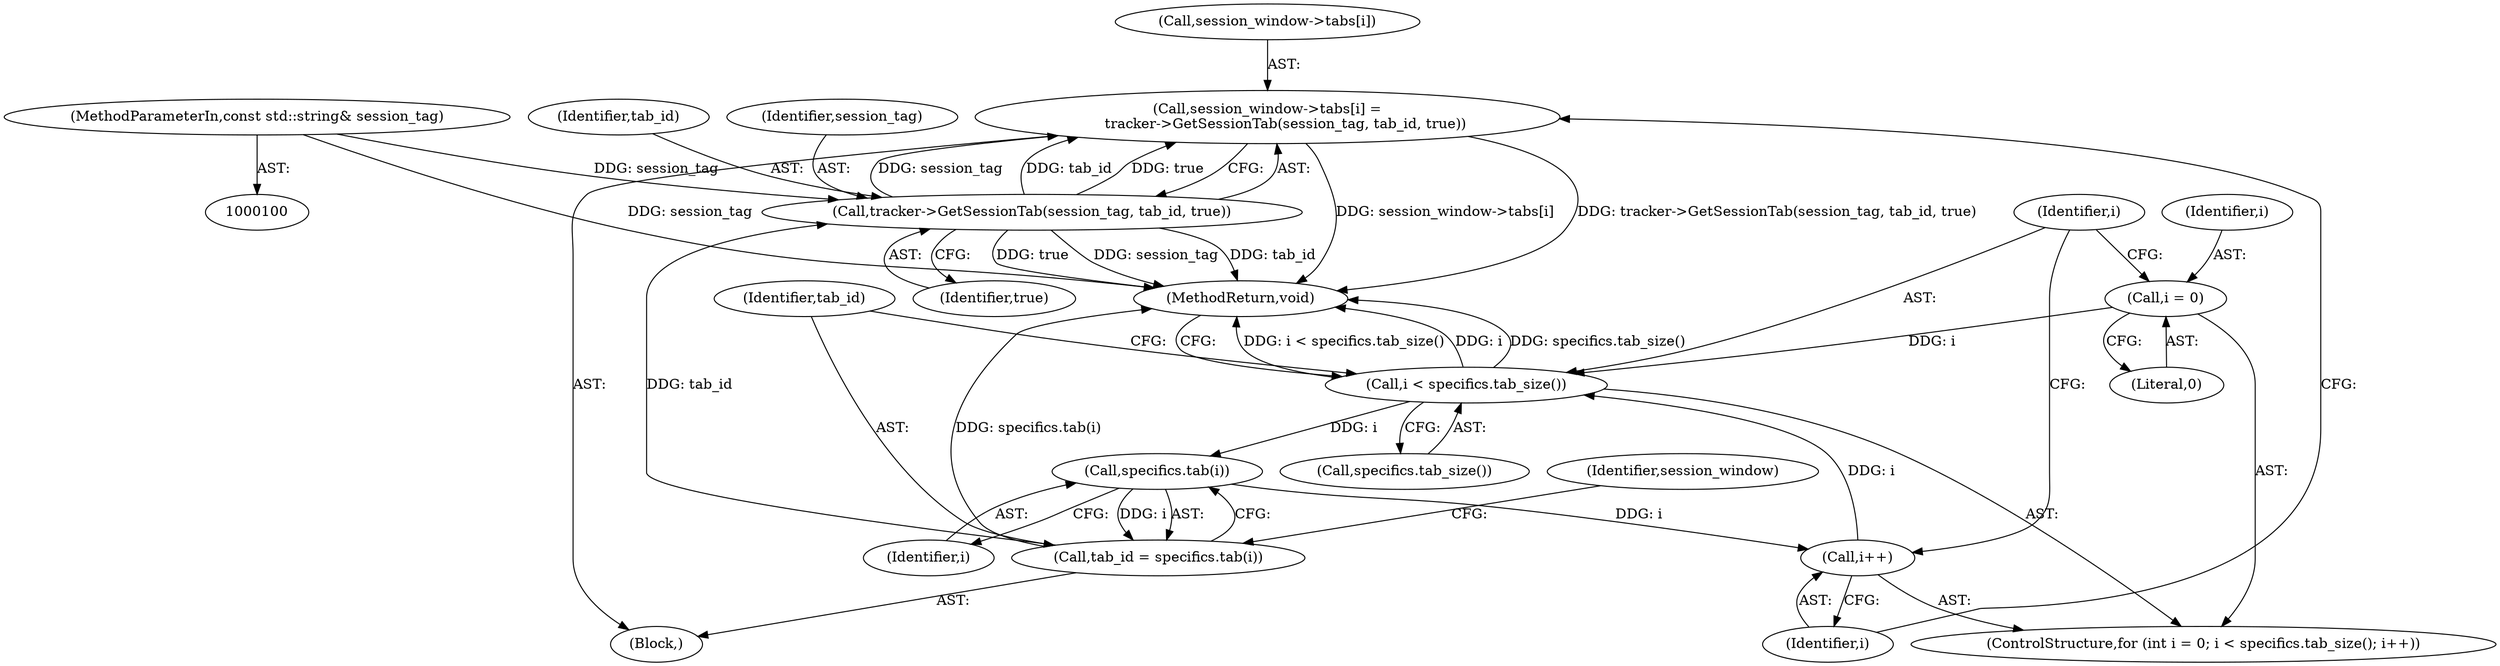 digraph "0_Chrome_19190765882e272a6a2162c89acdb29110f7e3cf_10@array" {
"1000162" [label="(Call,session_window->tabs[i] =\n        tracker->GetSessionTab(session_tag, tab_id, true))"];
"1000168" [label="(Call,tracker->GetSessionTab(session_tag, tab_id, true))"];
"1000101" [label="(MethodParameterIn,const std::string& session_tag)"];
"1000158" [label="(Call,tab_id = specifics.tab(i))"];
"1000160" [label="(Call,specifics.tab(i))"];
"1000151" [label="(Call,i < specifics.tab_size())"];
"1000154" [label="(Call,i++)"];
"1000148" [label="(Call,i = 0)"];
"1000168" [label="(Call,tracker->GetSessionTab(session_tag, tab_id, true))"];
"1000154" [label="(Call,i++)"];
"1000148" [label="(Call,i = 0)"];
"1000101" [label="(MethodParameterIn,const std::string& session_tag)"];
"1000163" [label="(Call,session_window->tabs[i])"];
"1000149" [label="(Identifier,i)"];
"1000155" [label="(Identifier,i)"];
"1000169" [label="(Identifier,session_tag)"];
"1000171" [label="(Identifier,true)"];
"1000170" [label="(Identifier,tab_id)"];
"1000152" [label="(Identifier,i)"];
"1000159" [label="(Identifier,tab_id)"];
"1000162" [label="(Call,session_window->tabs[i] =\n        tracker->GetSessionTab(session_tag, tab_id, true))"];
"1000161" [label="(Identifier,i)"];
"1000151" [label="(Call,i < specifics.tab_size())"];
"1000153" [label="(Call,specifics.tab_size())"];
"1000150" [label="(Literal,0)"];
"1000160" [label="(Call,specifics.tab(i))"];
"1000165" [label="(Identifier,session_window)"];
"1000146" [label="(ControlStructure,for (int i = 0; i < specifics.tab_size(); i++))"];
"1000156" [label="(Block,)"];
"1000158" [label="(Call,tab_id = specifics.tab(i))"];
"1000172" [label="(MethodReturn,void)"];
"1000162" -> "1000156"  [label="AST: "];
"1000162" -> "1000168"  [label="CFG: "];
"1000163" -> "1000162"  [label="AST: "];
"1000168" -> "1000162"  [label="AST: "];
"1000155" -> "1000162"  [label="CFG: "];
"1000162" -> "1000172"  [label="DDG: tracker->GetSessionTab(session_tag, tab_id, true)"];
"1000162" -> "1000172"  [label="DDG: session_window->tabs[i]"];
"1000168" -> "1000162"  [label="DDG: session_tag"];
"1000168" -> "1000162"  [label="DDG: tab_id"];
"1000168" -> "1000162"  [label="DDG: true"];
"1000168" -> "1000171"  [label="CFG: "];
"1000169" -> "1000168"  [label="AST: "];
"1000170" -> "1000168"  [label="AST: "];
"1000171" -> "1000168"  [label="AST: "];
"1000168" -> "1000172"  [label="DDG: session_tag"];
"1000168" -> "1000172"  [label="DDG: tab_id"];
"1000168" -> "1000172"  [label="DDG: true"];
"1000101" -> "1000168"  [label="DDG: session_tag"];
"1000158" -> "1000168"  [label="DDG: tab_id"];
"1000101" -> "1000100"  [label="AST: "];
"1000101" -> "1000172"  [label="DDG: session_tag"];
"1000158" -> "1000156"  [label="AST: "];
"1000158" -> "1000160"  [label="CFG: "];
"1000159" -> "1000158"  [label="AST: "];
"1000160" -> "1000158"  [label="AST: "];
"1000165" -> "1000158"  [label="CFG: "];
"1000158" -> "1000172"  [label="DDG: specifics.tab(i)"];
"1000160" -> "1000158"  [label="DDG: i"];
"1000160" -> "1000161"  [label="CFG: "];
"1000161" -> "1000160"  [label="AST: "];
"1000160" -> "1000154"  [label="DDG: i"];
"1000151" -> "1000160"  [label="DDG: i"];
"1000151" -> "1000146"  [label="AST: "];
"1000151" -> "1000153"  [label="CFG: "];
"1000152" -> "1000151"  [label="AST: "];
"1000153" -> "1000151"  [label="AST: "];
"1000159" -> "1000151"  [label="CFG: "];
"1000172" -> "1000151"  [label="CFG: "];
"1000151" -> "1000172"  [label="DDG: i < specifics.tab_size()"];
"1000151" -> "1000172"  [label="DDG: i"];
"1000151" -> "1000172"  [label="DDG: specifics.tab_size()"];
"1000154" -> "1000151"  [label="DDG: i"];
"1000148" -> "1000151"  [label="DDG: i"];
"1000154" -> "1000146"  [label="AST: "];
"1000154" -> "1000155"  [label="CFG: "];
"1000155" -> "1000154"  [label="AST: "];
"1000152" -> "1000154"  [label="CFG: "];
"1000148" -> "1000146"  [label="AST: "];
"1000148" -> "1000150"  [label="CFG: "];
"1000149" -> "1000148"  [label="AST: "];
"1000150" -> "1000148"  [label="AST: "];
"1000152" -> "1000148"  [label="CFG: "];
}
